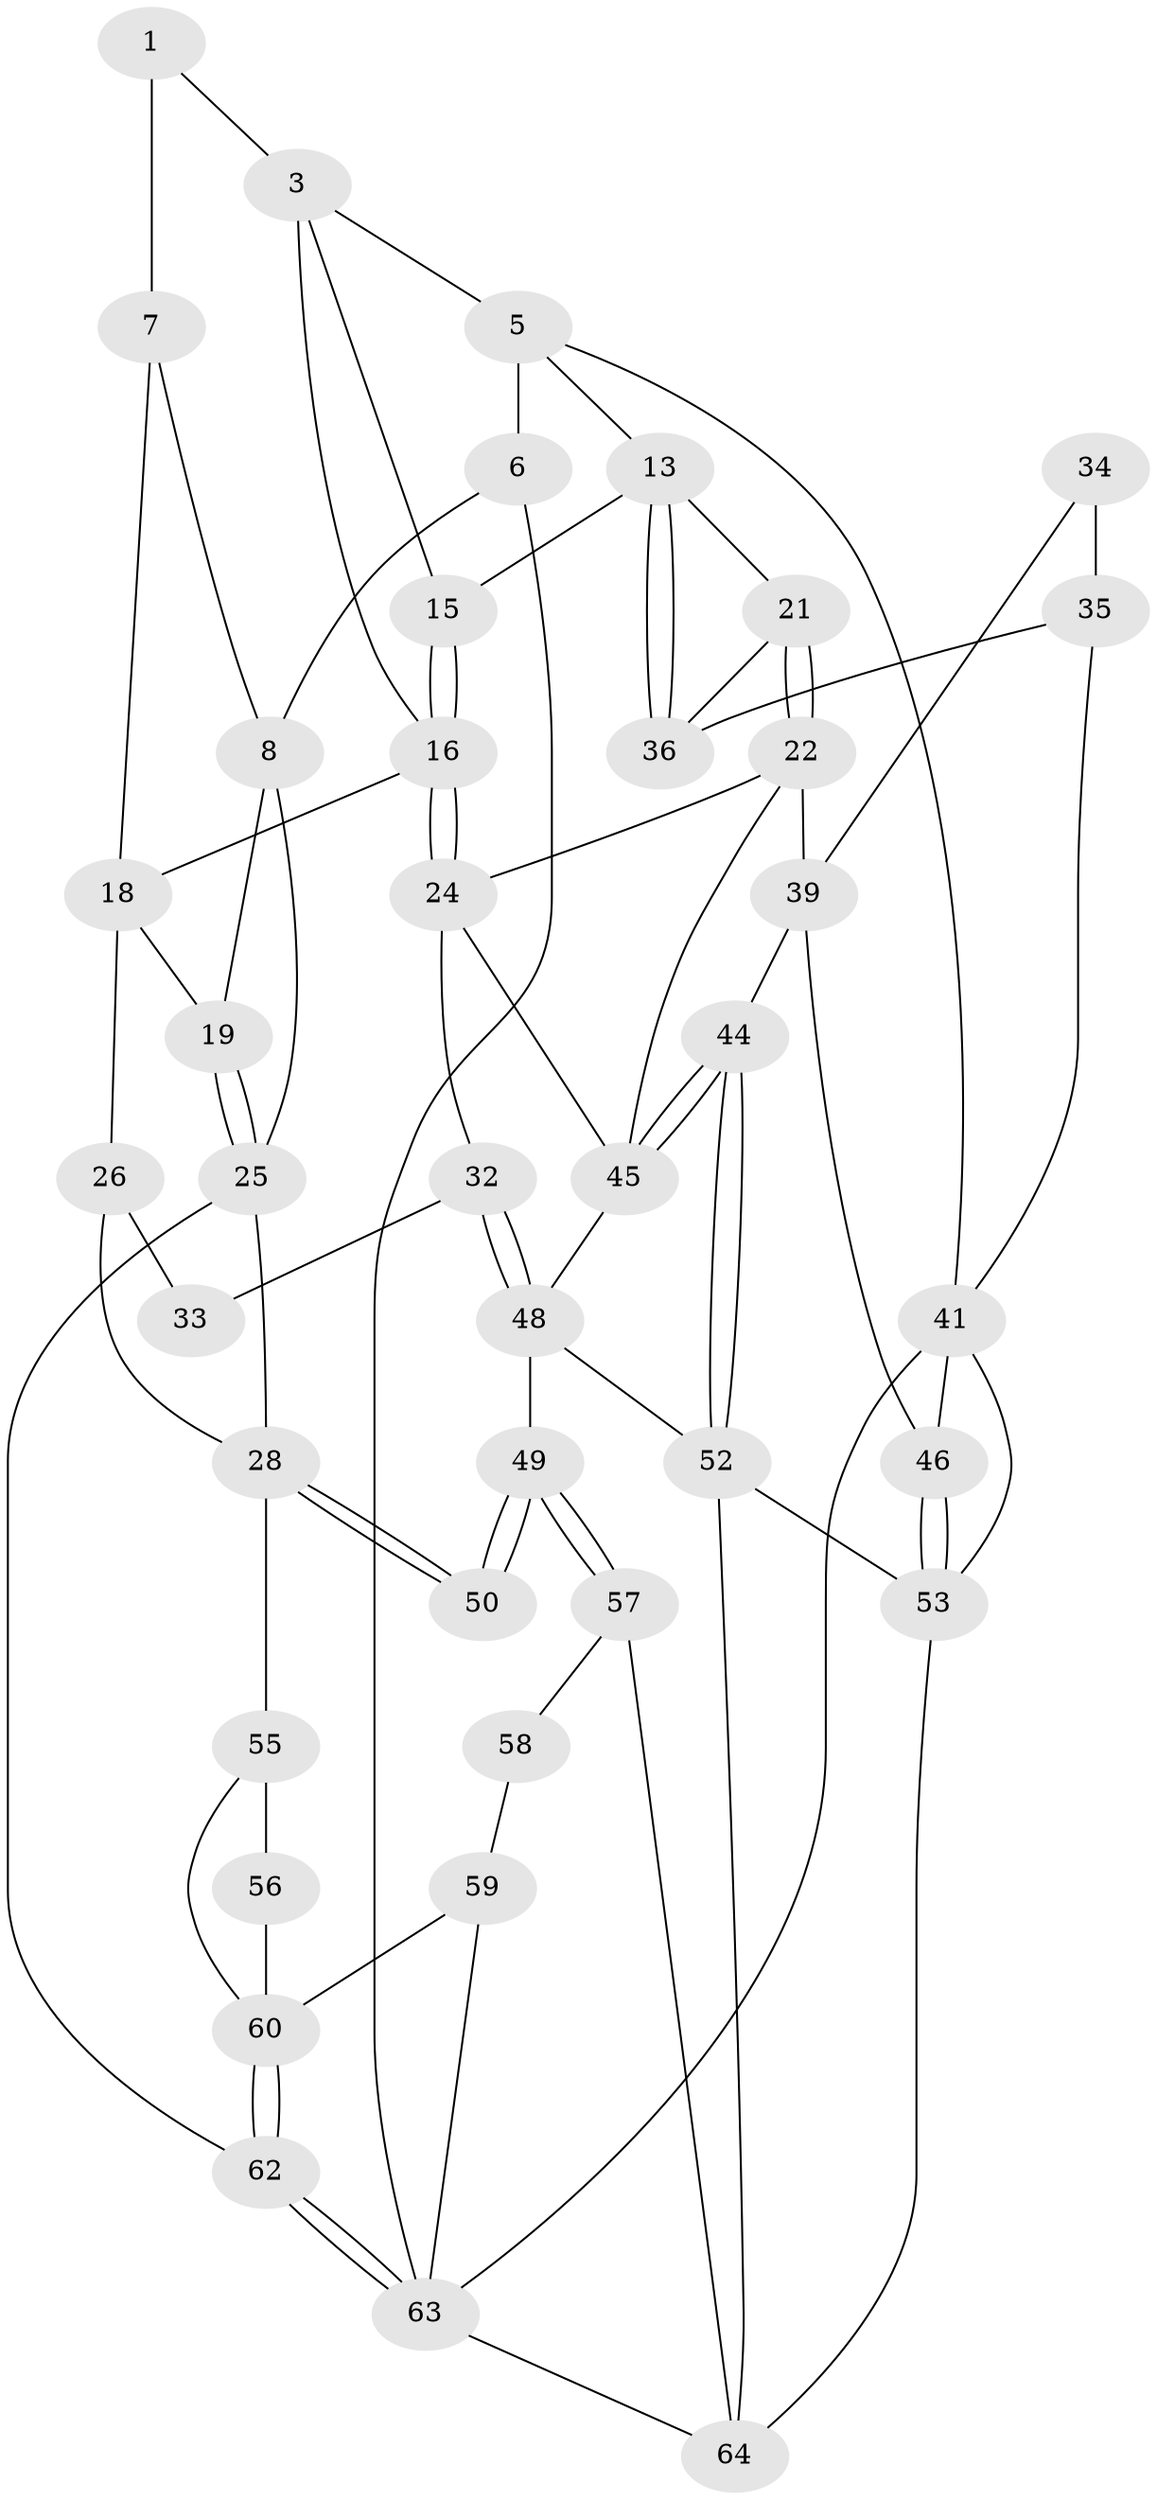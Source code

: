 // Generated by graph-tools (version 1.1) at 2025/24/03/03/25 07:24:37]
// undirected, 41 vertices, 83 edges
graph export_dot {
graph [start="1"]
  node [color=gray90,style=filled];
  1 [pos="+0.14954427252698385+0",super="+2"];
  3 [pos="+0.49810872873996276+0",super="+4"];
  5 [pos="+0.5364422358034958+0",super="+11"];
  6 [pos="+0.14893576658729413+0",super="+10"];
  7 [pos="+0.1309646528913141+0.04069216045041054",super="+12"];
  8 [pos="+0.09454380708514203+0.07446957766362929",super="+9"];
  13 [pos="+1+0",super="+14"];
  15 [pos="+0.687479880387932+0.14965437564727999"];
  16 [pos="+0.5139813531818405+0.2618544703031838",super="+17"];
  18 [pos="+0.2895462368733943+0.22248878008366066",super="+20"];
  19 [pos="+0.14700522398495927+0.24786263373071435"];
  21 [pos="+0.7746375108345047+0.26660455504561537"];
  22 [pos="+0.7189569169666566+0.37677736579666354",super="+23"];
  24 [pos="+0.5398541934095925+0.34938757229017203",super="+31"];
  25 [pos="+0+0.4209529809709874",super="+30"];
  26 [pos="+0.2928748672540625+0.24660052647855016",super="+27"];
  28 [pos="+0.20773484336804587+0.4887502120854235",super="+29"];
  32 [pos="+0.4608337791722542+0.4370815899873076"];
  33 [pos="+0.4131894510150753+0.4231898684266403"];
  34 [pos="+0.91573602548705+0.31180420229831507",super="+38"];
  35 [pos="+1+0",super="+40"];
  36 [pos="+1+0",super="+37"];
  39 [pos="+0.8896145479673309+0.4464196762121075",super="+43"];
  41 [pos="+1+1",super="+42"];
  44 [pos="+0.7716149513623781+0.5834757637802612"];
  45 [pos="+0.7021204501769234+0.4393724149871232",super="+47"];
  46 [pos="+0.9220052396440809+0.6423068837856429"];
  48 [pos="+0.4648063420991725+0.6161569015215871",super="+51"];
  49 [pos="+0.39853180679872074+0.6409371912198689"];
  50 [pos="+0.3140078116915498+0.6137173056700728"];
  52 [pos="+0.6234404191578378+0.7241602660071054",super="+54"];
  53 [pos="+0.8281944214776166+0.8482748745757074",super="+66"];
  55 [pos="+0.08254102368164178+0.6783889028650287"];
  56 [pos="+0.3059914672315917+0.621360019927234"];
  57 [pos="+0.3903042330490777+0.673720606159783",super="+65"];
  58 [pos="+0.290260413266216+0.8457100159591303"];
  59 [pos="+0.20777925950261628+0.850811658127216"];
  60 [pos="+0.1757252662290827+0.817153908064729",super="+61"];
  62 [pos="+0+1"];
  63 [pos="+0+1",super="+67"];
  64 [pos="+0.517334759189182+0.9845572792166405",super="+68"];
  1 -- 7 [weight=2];
  1 -- 3;
  3 -- 16;
  3 -- 5;
  3 -- 15;
  5 -- 6 [weight=2];
  5 -- 41;
  5 -- 13;
  6 -- 8;
  6 -- 63;
  7 -- 8;
  7 -- 18;
  8 -- 19;
  8 -- 25;
  13 -- 36;
  13 -- 36;
  13 -- 21;
  13 -- 15;
  15 -- 16;
  15 -- 16;
  16 -- 24;
  16 -- 24;
  16 -- 18;
  18 -- 19;
  18 -- 26;
  19 -- 25;
  19 -- 25;
  21 -- 22;
  21 -- 22;
  21 -- 36;
  22 -- 39;
  22 -- 24;
  22 -- 45;
  24 -- 32;
  24 -- 45;
  25 -- 28;
  25 -- 62;
  26 -- 33 [weight=2];
  26 -- 28;
  28 -- 50;
  28 -- 50;
  28 -- 55;
  32 -- 33;
  32 -- 48;
  32 -- 48;
  34 -- 35 [weight=2];
  34 -- 39;
  35 -- 36;
  35 -- 41;
  39 -- 44;
  39 -- 46;
  41 -- 63;
  41 -- 46;
  41 -- 53;
  44 -- 45;
  44 -- 45;
  44 -- 52;
  44 -- 52;
  45 -- 48;
  46 -- 53;
  46 -- 53;
  48 -- 49;
  48 -- 52;
  49 -- 50;
  49 -- 50;
  49 -- 57;
  49 -- 57;
  52 -- 64;
  52 -- 53;
  53 -- 64;
  55 -- 56;
  55 -- 60;
  56 -- 60;
  57 -- 58 [weight=2];
  57 -- 64;
  58 -- 59;
  59 -- 60;
  59 -- 63;
  60 -- 62;
  60 -- 62;
  62 -- 63;
  62 -- 63;
  63 -- 64;
}
